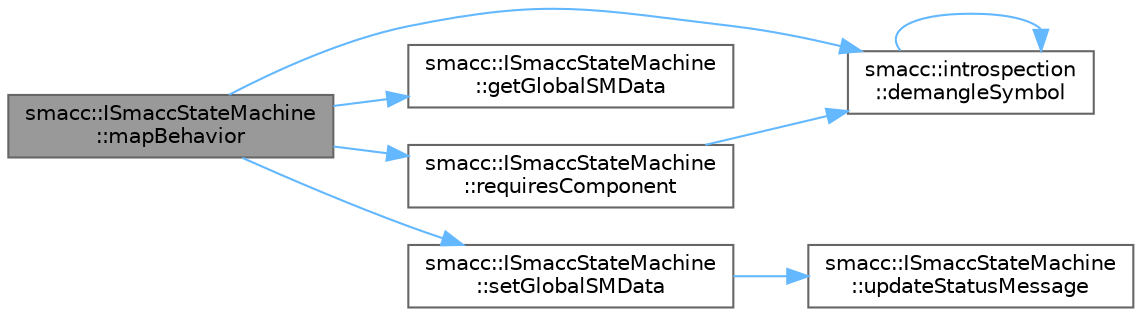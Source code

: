 digraph "smacc::ISmaccStateMachine::mapBehavior"
{
 // LATEX_PDF_SIZE
  bgcolor="transparent";
  edge [fontname=Helvetica,fontsize=10,labelfontname=Helvetica,labelfontsize=10];
  node [fontname=Helvetica,fontsize=10,shape=box,height=0.2,width=0.4];
  rankdir="LR";
  Node1 [label="smacc::ISmaccStateMachine\l::mapBehavior",height=0.2,width=0.4,color="gray40", fillcolor="grey60", style="filled", fontcolor="black",tooltip=" "];
  Node1 -> Node2 [color="steelblue1",style="solid"];
  Node2 [label="smacc::introspection\l::demangleSymbol",height=0.2,width=0.4,color="grey40", fillcolor="white", style="filled",URL="$namespacesmacc_1_1introspection.html#aa9158a0ff0cfe83a59877e6af7d7f873",tooltip=" "];
  Node2 -> Node2 [color="steelblue1",style="solid"];
  Node1 -> Node3 [color="steelblue1",style="solid"];
  Node3 [label="smacc::ISmaccStateMachine\l::getGlobalSMData",height=0.2,width=0.4,color="grey40", fillcolor="white", style="filled",URL="$classsmacc_1_1ISmaccStateMachine.html#aeda2d6813c6c428bf318a5792e014b61",tooltip=" "];
  Node1 -> Node4 [color="steelblue1",style="solid"];
  Node4 [label="smacc::ISmaccStateMachine\l::requiresComponent",height=0.2,width=0.4,color="grey40", fillcolor="white", style="filled",URL="$classsmacc_1_1ISmaccStateMachine.html#aa6b25e28f3bce24c4b356dc865a9eb7b",tooltip=" "];
  Node4 -> Node2 [color="steelblue1",style="solid"];
  Node1 -> Node5 [color="steelblue1",style="solid"];
  Node5 [label="smacc::ISmaccStateMachine\l::setGlobalSMData",height=0.2,width=0.4,color="grey40", fillcolor="white", style="filled",URL="$classsmacc_1_1ISmaccStateMachine.html#a8588f9e580fbb95b53e2bd2ca3ff1f98",tooltip=" "];
  Node5 -> Node6 [color="steelblue1",style="solid"];
  Node6 [label="smacc::ISmaccStateMachine\l::updateStatusMessage",height=0.2,width=0.4,color="grey40", fillcolor="white", style="filled",URL="$classsmacc_1_1ISmaccStateMachine.html#ad246a49015fadaeb0b1639d7ab99f7d0",tooltip=" "];
}
